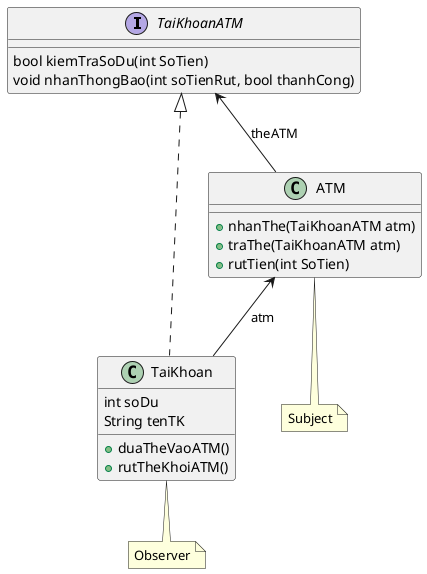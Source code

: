 @startuml
'https://plantuml.com/class-diagram

interface TaiKhoanATM {
    bool kiemTraSoDu(int SoTien)
    void nhanThongBao(int soTienRut, bool thanhCong)
}

class TaiKhoan {
    int soDu
    String tenTK
    + duaTheVaoATM()
    + rutTheKhoiATM()
}
class ATM {
    + nhanThe(TaiKhoanATM atm)
    + traThe(TaiKhoanATM atm)
    + rutTien(int SoTien)
}

TaiKhoanATM <|.. TaiKhoan
TaiKhoanATM <-- ATM: theATM
ATM <-- TaiKhoan: atm

note bottom of TaiKhoan
    Observer
end note

note bottom of ATM
    Subject
end note
@enduml